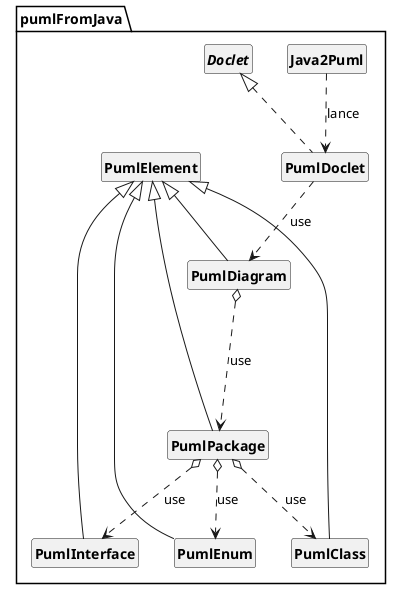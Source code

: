 @startuml

skinparam style strictuml
skinparam classAttributeIconSize 0
skinparam classFontStyle Bold
hide empty members

Package "pumlFromJava" {

class Java2Puml
{
}

class PumlDoclet implements Doclet
{
}

class PumlElement
{
}

class PumlDiagram extends PumlElement
{
}

class PumlClass extends PumlElement
{
}

class PumlEnum extends PumlElement
{
}

class PumlInterface extends PumlElement
{
}

class PumlPackage extends PumlElement
{
}

PumlDoclet ..> PumlDiagram : use
Java2Puml ..> PumlDoclet : lance
PumlDiagram o...> PumlPackage : use
PumlPackage o..> PumlClass : use
PumlPackage o..> PumlInterface : use
PumlPackage o..> PumlEnum : use
}

@enduml

